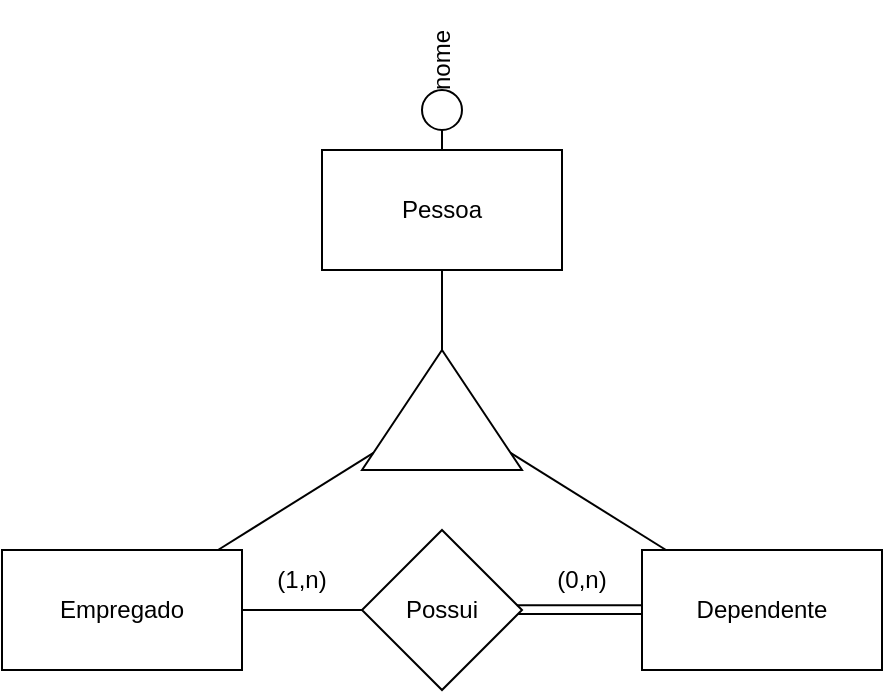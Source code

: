 <mxfile version="17.4.6" type="github">
  <diagram id="Sgw0iDoT6AuvSw-Sp8IE" name="Page-1">
    <mxGraphModel dx="372" dy="324" grid="1" gridSize="10" guides="1" tooltips="1" connect="1" arrows="1" fold="1" page="1" pageScale="1" pageWidth="827" pageHeight="1169" math="0" shadow="0">
      <root>
        <mxCell id="0" />
        <mxCell id="1" parent="0" />
        <mxCell id="p7iKzUHPkBEzGpdbl421-1" value="Pessoa" style="rounded=0;whiteSpace=wrap;html=1;" vertex="1" parent="1">
          <mxGeometry x="200" y="110" width="120" height="60" as="geometry" />
        </mxCell>
        <mxCell id="p7iKzUHPkBEzGpdbl421-2" value="" style="ellipse;whiteSpace=wrap;html=1;aspect=fixed;" vertex="1" parent="1">
          <mxGeometry x="250" y="80" width="20" height="20" as="geometry" />
        </mxCell>
        <mxCell id="p7iKzUHPkBEzGpdbl421-3" value="" style="endArrow=none;html=1;rounded=0;" edge="1" parent="1" source="p7iKzUHPkBEzGpdbl421-2" target="p7iKzUHPkBEzGpdbl421-1">
          <mxGeometry width="50" height="50" relative="1" as="geometry">
            <mxPoint x="380" y="380" as="sourcePoint" />
            <mxPoint x="430" y="330" as="targetPoint" />
          </mxGeometry>
        </mxCell>
        <mxCell id="p7iKzUHPkBEzGpdbl421-4" value="nome" style="text;html=1;strokeColor=none;fillColor=none;align=center;verticalAlign=middle;whiteSpace=wrap;rounded=0;rotation=270;" vertex="1" parent="1">
          <mxGeometry x="230" y="50" width="60" height="30" as="geometry" />
        </mxCell>
        <mxCell id="p7iKzUHPkBEzGpdbl421-5" value="" style="triangle;whiteSpace=wrap;html=1;direction=north;" vertex="1" parent="1">
          <mxGeometry x="220" y="210" width="80" height="60" as="geometry" />
        </mxCell>
        <mxCell id="p7iKzUHPkBEzGpdbl421-6" value="" style="endArrow=none;html=1;rounded=0;" edge="1" parent="1" source="p7iKzUHPkBEzGpdbl421-5" target="p7iKzUHPkBEzGpdbl421-1">
          <mxGeometry width="50" height="50" relative="1" as="geometry">
            <mxPoint x="380" y="260" as="sourcePoint" />
            <mxPoint x="430" y="210" as="targetPoint" />
          </mxGeometry>
        </mxCell>
        <mxCell id="p7iKzUHPkBEzGpdbl421-7" value="Empregado" style="rounded=0;whiteSpace=wrap;html=1;" vertex="1" parent="1">
          <mxGeometry x="40" y="310" width="120" height="60" as="geometry" />
        </mxCell>
        <mxCell id="p7iKzUHPkBEzGpdbl421-8" value="Dependente" style="rounded=0;whiteSpace=wrap;html=1;" vertex="1" parent="1">
          <mxGeometry x="360" y="310" width="120" height="60" as="geometry" />
        </mxCell>
        <mxCell id="p7iKzUHPkBEzGpdbl421-9" value="" style="endArrow=none;html=1;rounded=0;" edge="1" parent="1" source="p7iKzUHPkBEzGpdbl421-8" target="p7iKzUHPkBEzGpdbl421-5">
          <mxGeometry width="50" height="50" relative="1" as="geometry">
            <mxPoint x="380" y="320" as="sourcePoint" />
            <mxPoint x="430" y="270" as="targetPoint" />
          </mxGeometry>
        </mxCell>
        <mxCell id="p7iKzUHPkBEzGpdbl421-10" value="" style="endArrow=none;html=1;rounded=0;" edge="1" parent="1" source="p7iKzUHPkBEzGpdbl421-7" target="p7iKzUHPkBEzGpdbl421-5">
          <mxGeometry width="50" height="50" relative="1" as="geometry">
            <mxPoint x="326" y="320" as="sourcePoint" />
            <mxPoint x="294" y="280" as="targetPoint" />
          </mxGeometry>
        </mxCell>
        <mxCell id="p7iKzUHPkBEzGpdbl421-11" value="Possui" style="rhombus;whiteSpace=wrap;html=1;" vertex="1" parent="1">
          <mxGeometry x="220" y="300" width="80" height="80" as="geometry" />
        </mxCell>
        <mxCell id="p7iKzUHPkBEzGpdbl421-12" value="" style="endArrow=none;html=1;rounded=0;entryX=0.968;entryY=0.47;entryDx=0;entryDy=0;entryPerimeter=0;exitX=-0.001;exitY=0.46;exitDx=0;exitDy=0;exitPerimeter=0;" edge="1" parent="1" source="p7iKzUHPkBEzGpdbl421-8" target="p7iKzUHPkBEzGpdbl421-11">
          <mxGeometry width="50" height="50" relative="1" as="geometry">
            <mxPoint x="380" y="320" as="sourcePoint" />
            <mxPoint x="430" y="270" as="targetPoint" />
          </mxGeometry>
        </mxCell>
        <mxCell id="p7iKzUHPkBEzGpdbl421-13" value="" style="endArrow=none;html=1;rounded=0;" edge="1" parent="1" source="p7iKzUHPkBEzGpdbl421-11" target="p7iKzUHPkBEzGpdbl421-7">
          <mxGeometry width="50" height="50" relative="1" as="geometry">
            <mxPoint x="370" y="350" as="sourcePoint" />
            <mxPoint x="310" y="350" as="targetPoint" />
          </mxGeometry>
        </mxCell>
        <mxCell id="p7iKzUHPkBEzGpdbl421-14" value="" style="endArrow=none;html=1;rounded=0;entryX=0.976;entryY=0.525;entryDx=0;entryDy=0;entryPerimeter=0;" edge="1" parent="1" target="p7iKzUHPkBEzGpdbl421-11">
          <mxGeometry width="50" height="50" relative="1" as="geometry">
            <mxPoint x="360" y="342" as="sourcePoint" />
            <mxPoint x="297.56" y="339.93" as="targetPoint" />
          </mxGeometry>
        </mxCell>
        <mxCell id="p7iKzUHPkBEzGpdbl421-15" value="(1,n)" style="text;html=1;strokeColor=none;fillColor=none;align=center;verticalAlign=middle;whiteSpace=wrap;rounded=0;" vertex="1" parent="1">
          <mxGeometry x="160" y="310" width="60" height="30" as="geometry" />
        </mxCell>
        <mxCell id="p7iKzUHPkBEzGpdbl421-16" value="(0,n)" style="text;html=1;strokeColor=none;fillColor=none;align=center;verticalAlign=middle;whiteSpace=wrap;rounded=0;" vertex="1" parent="1">
          <mxGeometry x="300" y="310" width="60" height="30" as="geometry" />
        </mxCell>
      </root>
    </mxGraphModel>
  </diagram>
</mxfile>
